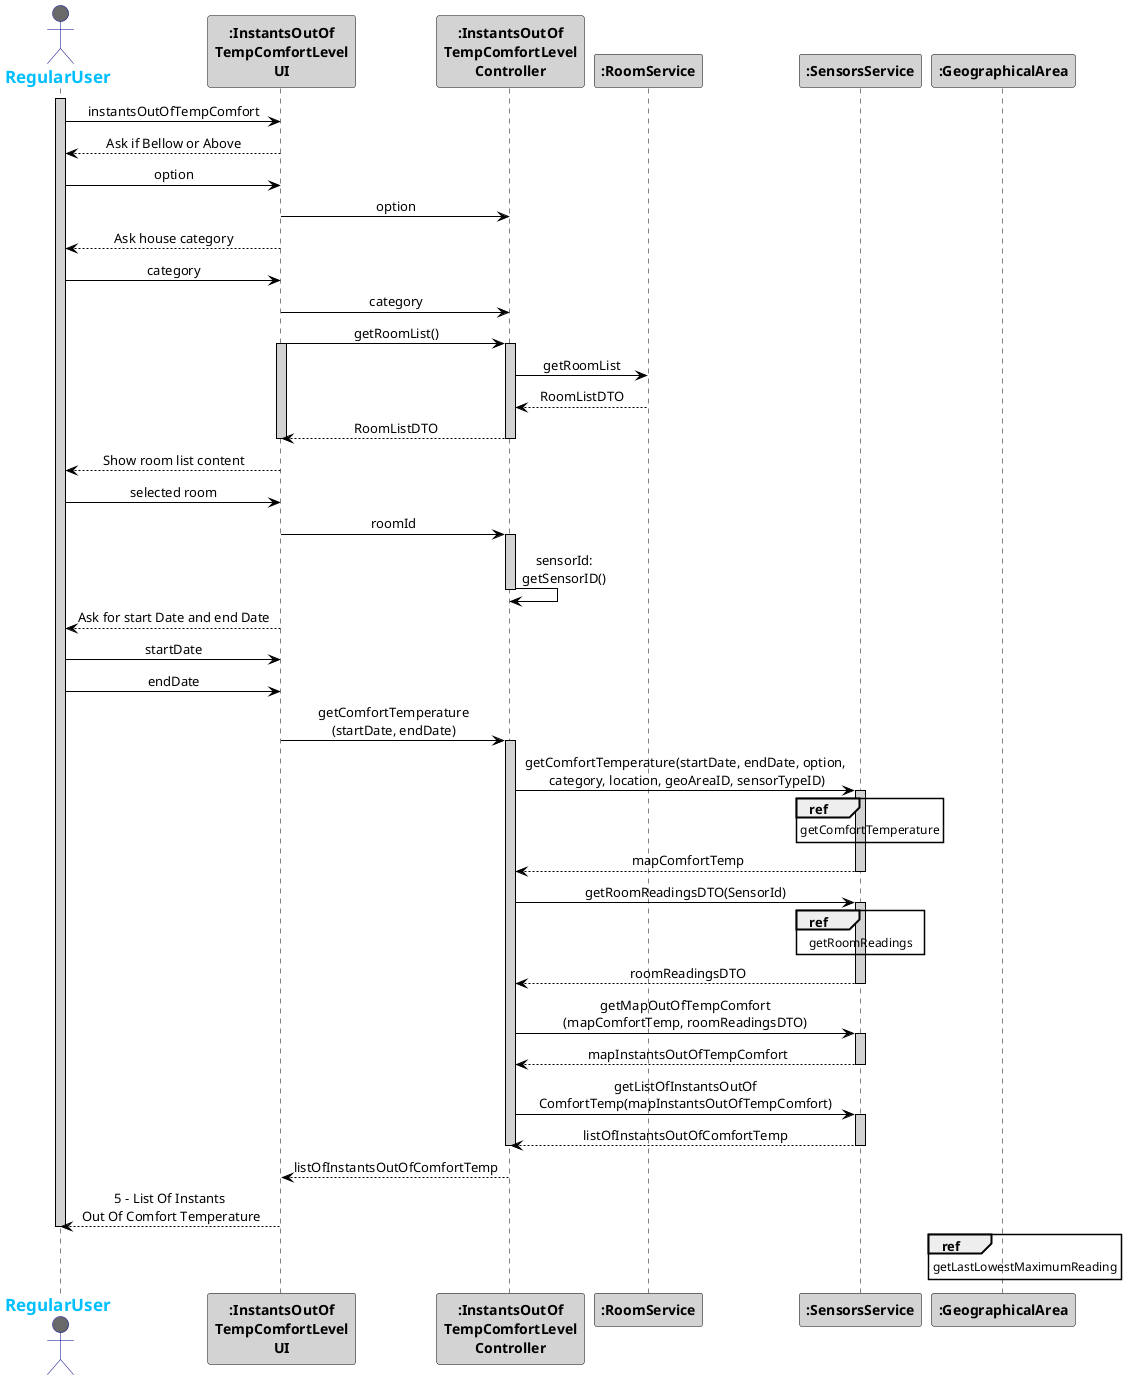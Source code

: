 @startuml
skinparam sequenceMessageAlign center
skinparam sequence {
    ArrowColor Black
    ActorBorderColor DarkBlue
    LifeLineBorderColor black
    LifeLineBackgroundColor LightGrey

    ParticipantBorderColor Black
    ParticipantBackgroundColor LightGrey
    ParticipantFontStyle Bold

    ActorBackgroundColor DimGrey
    ActorFontColor DeepSkyBlue
    ActorFontStyle Bold
    ActorFontSize 17
    ActorFontName Aapex
}


actor RegularUser
activate RegularUser
RegularUser -> ":InstantsOutOf\nTempComfortLevel\nUI": instantsOutOfTempComfort
":InstantsOutOf\nTempComfortLevel\nUI" --> RegularUser: Ask if Bellow or Above
RegularUser -> ":InstantsOutOf\nTempComfortLevel\nUI": option
":InstantsOutOf\nTempComfortLevel\nUI" -> ":InstantsOutOf\nTempComfortLevel\nController" : option
":InstantsOutOf\nTempComfortLevel\nUI" --> RegularUser: Ask house category
RegularUser -> ":InstantsOutOf\nTempComfortLevel\nUI": category
":InstantsOutOf\nTempComfortLevel\nUI" -> ":InstantsOutOf\nTempComfortLevel\nController" : category
":InstantsOutOf\nTempComfortLevel\nUI" -> ":InstantsOutOf\nTempComfortLevel\nController" : getRoomList()
activate ":InstantsOutOf\nTempComfortLevel\nUI"
activate ":InstantsOutOf\nTempComfortLevel\nController"
":InstantsOutOf\nTempComfortLevel\nController" -> ":RoomService": getRoomList
":RoomService" --> ":InstantsOutOf\nTempComfortLevel\nController": RoomListDTO
":InstantsOutOf\nTempComfortLevel\nController" --> ":InstantsOutOf\nTempComfortLevel\nUI" : RoomListDTO
deactivate ":InstantsOutOf\nTempComfortLevel\nController"
deactivate ":InstantsOutOf\nTempComfortLevel\nUI"
":InstantsOutOf\nTempComfortLevel\nUI" --> RegularUser: Show room list content
RegularUser -> ":InstantsOutOf\nTempComfortLevel\nUI":  selected room
":InstantsOutOf\nTempComfortLevel\nUI" -> ":InstantsOutOf\nTempComfortLevel\nController" : roomId
activate ":InstantsOutOf\nTempComfortLevel\nController"
":InstantsOutOf\nTempComfortLevel\nController" -> ":InstantsOutOf\nTempComfortLevel\nController" : sensorId:\ngetSensorID()
deactivate ":InstantsOutOf\nTempComfortLevel\nController"

":InstantsOutOf\nTempComfortLevel\nUI" --> RegularUser: Ask for start Date and end Date
RegularUser -> ":InstantsOutOf\nTempComfortLevel\nUI": startDate
RegularUser -> ":InstantsOutOf\nTempComfortLevel\nUI": endDate
":InstantsOutOf\nTempComfortLevel\nUI" -> ":InstantsOutOf\nTempComfortLevel\nController" : getComfortTemperature\n(startDate, endDate)
activate ":InstantsOutOf\nTempComfortLevel\nController"
":InstantsOutOf\nTempComfortLevel\nController" -> ":SensorsService": getComfortTemperature(startDate, endDate, option,\n category, location, geoAreaID, sensorTypeID)
activate ":SensorsService"
ref over ":SensorsService"
getComfortTemperature
end
":SensorsService" --> ":InstantsOutOf\nTempComfortLevel\nController" : mapComfortTemp
deactivate ":SensorsService"
":InstantsOutOf\nTempComfortLevel\nController" -> ":SensorsService": getRoomReadingsDTO(SensorId)
activate ":SensorsService"
ref over ":SensorsService"
getRoomReadings
end
":SensorsService" --> ":InstantsOutOf\nTempComfortLevel\nController" : roomReadingsDTO
deactivate ":SensorsService"
":InstantsOutOf\nTempComfortLevel\nController" -> ":SensorsService": getMapOutOfTempComfort\n(mapComfortTemp, roomReadingsDTO)
activate ":SensorsService"
":SensorsService" --> ":InstantsOutOf\nTempComfortLevel\nController" : mapInstantsOutOfTempComfort
deactivate ":SensorsService"
":InstantsOutOf\nTempComfortLevel\nController" -> ":SensorsService": getListOfInstantsOutOf\nComfortTemp(mapInstantsOutOfTempComfort)
activate ":SensorsService"
":SensorsService" --> ":InstantsOutOf\nTempComfortLevel\nController" : listOfInstantsOutOfComfortTemp
deactivate ":SensorsService"
deactivate ":InstantsOutOf\nTempComfortLevel\nController"
":InstantsOutOf\nTempComfortLevel\nController" --> ":InstantsOutOf\nTempComfortLevel\nUI" : listOfInstantsOutOfComfortTemp
":InstantsOutOf\nTempComfortLevel\nUI" --> RegularUser: 5 - List Of Instants \nOut Of Comfort Temperature
deactivate RegularUser










ref over ":GeographicalArea"
getLastLowestMaximumReading
end

@enduml